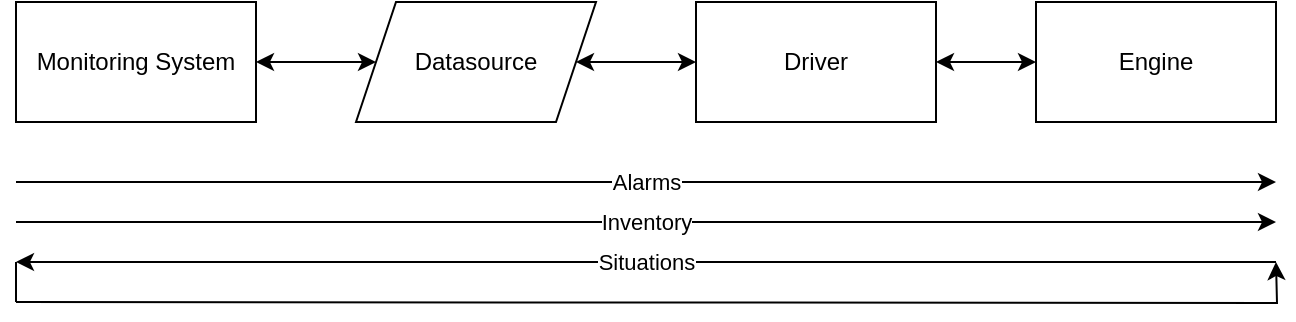 <mxfile version="20.6.2" type="device"><diagram id="YTLnIP69r9SA5aozCwUE" name="Page-1"><mxGraphModel dx="1150" dy="876" grid="1" gridSize="10" guides="1" tooltips="1" connect="1" arrows="1" fold="1" page="1" pageScale="1" pageWidth="850" pageHeight="1100" math="0" shadow="0"><root><mxCell id="0"/><mxCell id="1" parent="0"/><mxCell id="XYRFtx1XpVK73XcQQ55y-7" style="edgeStyle=orthogonalEdgeStyle;rounded=0;orthogonalLoop=1;jettySize=auto;html=1;exitX=1;exitY=0.5;exitDx=0;exitDy=0;entryX=0;entryY=0.5;entryDx=0;entryDy=0;startArrow=classic;startFill=1;" edge="1" parent="1" source="XYRFtx1XpVK73XcQQ55y-2" target="XYRFtx1XpVK73XcQQ55y-4"><mxGeometry relative="1" as="geometry"/></mxCell><mxCell id="XYRFtx1XpVK73XcQQ55y-2" value="Datasource" style="shape=parallelogram;perimeter=parallelogramPerimeter;whiteSpace=wrap;html=1;fixedSize=1;" vertex="1" parent="1"><mxGeometry x="250" y="140" width="120" height="60" as="geometry"/></mxCell><mxCell id="XYRFtx1XpVK73XcQQ55y-6" style="edgeStyle=orthogonalEdgeStyle;rounded=0;orthogonalLoop=1;jettySize=auto;html=1;exitX=1;exitY=0.5;exitDx=0;exitDy=0;entryX=0;entryY=0.5;entryDx=0;entryDy=0;startArrow=classic;startFill=1;" edge="1" parent="1" source="XYRFtx1XpVK73XcQQ55y-3" target="XYRFtx1XpVK73XcQQ55y-2"><mxGeometry relative="1" as="geometry"/></mxCell><mxCell id="XYRFtx1XpVK73XcQQ55y-3" value="Monitoring System" style="rounded=0;whiteSpace=wrap;html=1;" vertex="1" parent="1"><mxGeometry x="80" y="140" width="120" height="60" as="geometry"/></mxCell><mxCell id="XYRFtx1XpVK73XcQQ55y-8" style="edgeStyle=orthogonalEdgeStyle;rounded=0;orthogonalLoop=1;jettySize=auto;html=1;exitX=1;exitY=0.5;exitDx=0;exitDy=0;entryX=0;entryY=0.5;entryDx=0;entryDy=0;startArrow=classic;startFill=1;" edge="1" parent="1" source="XYRFtx1XpVK73XcQQ55y-4" target="XYRFtx1XpVK73XcQQ55y-5"><mxGeometry relative="1" as="geometry"/></mxCell><mxCell id="XYRFtx1XpVK73XcQQ55y-4" value="Driver" style="rounded=0;whiteSpace=wrap;html=1;" vertex="1" parent="1"><mxGeometry x="420" y="140" width="120" height="60" as="geometry"/></mxCell><mxCell id="XYRFtx1XpVK73XcQQ55y-5" value="Engine" style="rounded=0;whiteSpace=wrap;html=1;" vertex="1" parent="1"><mxGeometry x="590" y="140" width="120" height="60" as="geometry"/></mxCell><mxCell id="XYRFtx1XpVK73XcQQ55y-9" value="Alarms" style="endArrow=classic;html=1;rounded=0;" edge="1" parent="1"><mxGeometry width="50" height="50" relative="1" as="geometry"><mxPoint x="80" y="230" as="sourcePoint"/><mxPoint x="710" y="230" as="targetPoint"/></mxGeometry></mxCell><mxCell id="XYRFtx1XpVK73XcQQ55y-10" value="Inventory" style="endArrow=classic;html=1;rounded=0;" edge="1" parent="1"><mxGeometry width="50" height="50" relative="1" as="geometry"><mxPoint x="80" y="250" as="sourcePoint"/><mxPoint x="710" y="250" as="targetPoint"/></mxGeometry></mxCell><mxCell id="XYRFtx1XpVK73XcQQ55y-11" value="Situations" style="endArrow=none;html=1;rounded=0;startArrow=classic;startFill=1;endFill=0;edgeStyle=orthogonalEdgeStyle;" edge="1" parent="1"><mxGeometry width="50" height="50" relative="1" as="geometry"><mxPoint x="80" y="270" as="sourcePoint"/><mxPoint x="710" y="270" as="targetPoint"/></mxGeometry></mxCell><mxCell id="XYRFtx1XpVK73XcQQ55y-12" value="" style="endArrow=classic;html=1;rounded=0;edgeStyle=orthogonalEdgeStyle;" edge="1" parent="1"><mxGeometry width="50" height="50" relative="1" as="geometry"><mxPoint x="80" y="290" as="sourcePoint"/><mxPoint x="710" y="270" as="targetPoint"/></mxGeometry></mxCell><mxCell id="XYRFtx1XpVK73XcQQ55y-13" value="" style="endArrow=none;html=1;rounded=0;" edge="1" parent="1"><mxGeometry width="50" height="50" relative="1" as="geometry"><mxPoint x="80" y="290" as="sourcePoint"/><mxPoint x="80" y="270" as="targetPoint"/></mxGeometry></mxCell></root></mxGraphModel></diagram></mxfile>